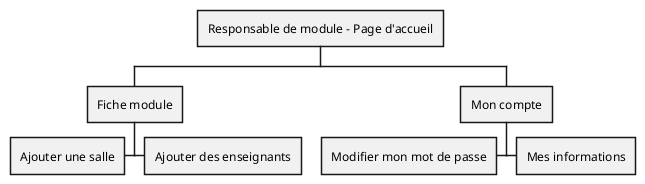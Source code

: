 @startwbs
+ Responsable de module - Page d'accueil
++ Fiche module
+++ Ajouter des enseignants
++- Ajouter une salle
++ Mon compte
++- Modifier mon mot de passe
+++ Mes informations
@endwbs